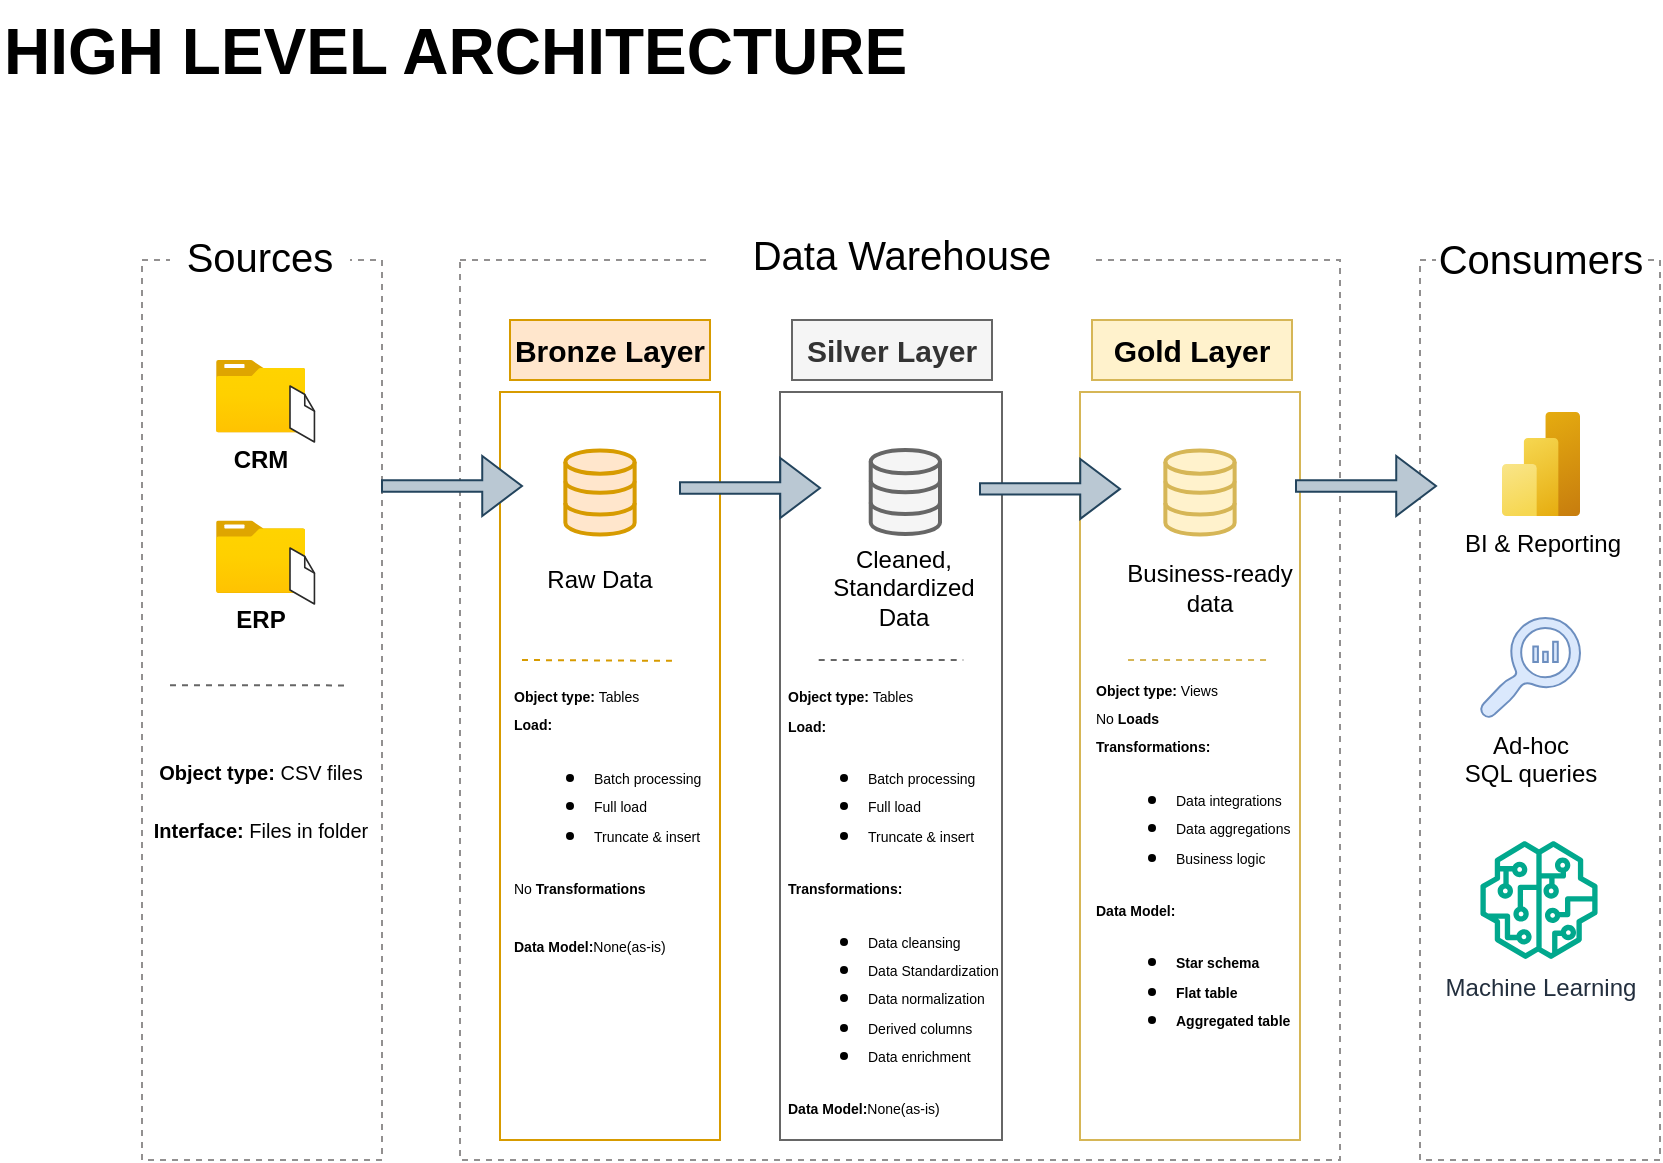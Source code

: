 <mxfile version="26.0.16">
  <diagram name="Page-1" id="kg9_m2ZucndE98V9B4C0">
    <mxGraphModel dx="1036" dy="606" grid="1" gridSize="10" guides="1" tooltips="1" connect="1" arrows="1" fold="1" page="1" pageScale="1" pageWidth="1100" pageHeight="850" background="none" math="0" shadow="0">
      <root>
        <mxCell id="0" />
        <mxCell id="1" parent="0" />
        <mxCell id="bK5a6I1kguq4UI7DGdYM-30" value="&lt;h1 style=&quot;margin-top: 0px;&quot;&gt;&lt;font&gt;HIGH LEVEL ARCHITECTURE&lt;/font&gt;&lt;/h1&gt;" style="text;html=1;whiteSpace=wrap;overflow=hidden;rounded=0;fontStyle=0;fontSize=16;" parent="1" vertex="1">
          <mxGeometry x="10" y="20" width="470" height="50" as="geometry" />
        </mxCell>
        <mxCell id="bK5a6I1kguq4UI7DGdYM-31" value="" style="rounded=0;whiteSpace=wrap;html=1;fillColor=none;dashed=1;strokeColor=light-dark(#929090, #ededed);" parent="1" vertex="1">
          <mxGeometry x="81" y="150" width="120" height="450" as="geometry" />
        </mxCell>
        <mxCell id="bK5a6I1kguq4UI7DGdYM-32" value="Sources" style="rounded=0;whiteSpace=wrap;html=1;fillColor=default;fontSize=20;strokeColor=none;" parent="1" vertex="1">
          <mxGeometry x="95" y="133" width="90" height="30" as="geometry" />
        </mxCell>
        <mxCell id="bK5a6I1kguq4UI7DGdYM-33" value="" style="rounded=0;whiteSpace=wrap;html=1;fillColor=none;dashed=1;strokeColor=light-dark(#929090, #ededed);" parent="1" vertex="1">
          <mxGeometry x="240" y="150" width="440" height="450" as="geometry" />
        </mxCell>
        <mxCell id="bK5a6I1kguq4UI7DGdYM-34" value="Data Warehouse" style="rounded=0;whiteSpace=wrap;html=1;fillColor=default;fontSize=20;strokeColor=none;" parent="1" vertex="1">
          <mxGeometry x="366" y="133" width="190" height="27" as="geometry" />
        </mxCell>
        <mxCell id="bK5a6I1kguq4UI7DGdYM-35" value="" style="rounded=0;whiteSpace=wrap;html=1;fillColor=none;dashed=1;strokeColor=light-dark(#929090, #ededed);" parent="1" vertex="1">
          <mxGeometry x="720" y="150" width="120" height="450" as="geometry" />
        </mxCell>
        <mxCell id="bK5a6I1kguq4UI7DGdYM-36" value="Consumers" style="rounded=0;whiteSpace=wrap;html=1;fillColor=default;fontSize=20;strokeColor=none;" parent="1" vertex="1">
          <mxGeometry x="728" y="140" width="105" height="17" as="geometry" />
        </mxCell>
        <mxCell id="bK5a6I1kguq4UI7DGdYM-37" value="&lt;font style=&quot;font-size: 15px;&quot;&gt;&lt;b&gt;Bronze Layer&lt;/b&gt;&lt;/font&gt;" style="rounded=0;whiteSpace=wrap;html=1;fillColor=#ffe6cc;strokeColor=#d79b00;" parent="1" vertex="1">
          <mxGeometry x="265" y="180" width="100" height="30" as="geometry" />
        </mxCell>
        <mxCell id="bK5a6I1kguq4UI7DGdYM-38" value="" style="rounded=0;whiteSpace=wrap;html=1;fillColor=none;strokeColor=#d79b00;" parent="1" vertex="1">
          <mxGeometry x="260" y="216" width="110" height="374" as="geometry" />
        </mxCell>
        <mxCell id="bK5a6I1kguq4UI7DGdYM-39" value="&lt;font style=&quot;font-size: 15px;&quot;&gt;&lt;b&gt;Silver Layer&lt;/b&gt;&lt;/font&gt;" style="rounded=0;whiteSpace=wrap;html=1;fillColor=#f5f5f5;strokeColor=#666666;fontColor=#333333;" parent="1" vertex="1">
          <mxGeometry x="406" y="180" width="100" height="30" as="geometry" />
        </mxCell>
        <mxCell id="bK5a6I1kguq4UI7DGdYM-40" value="" style="rounded=0;whiteSpace=wrap;html=1;fillColor=none;strokeColor=#666666;fontColor=#333333;" parent="1" vertex="1">
          <mxGeometry x="400" y="216" width="111" height="374" as="geometry" />
        </mxCell>
        <mxCell id="bK5a6I1kguq4UI7DGdYM-41" value="&lt;font style=&quot;font-size: 15px;&quot;&gt;&lt;b&gt;Gold Layer&lt;/b&gt;&lt;/font&gt;" style="rounded=0;whiteSpace=wrap;html=1;fillColor=#fff2cc;strokeColor=#d6b656;" parent="1" vertex="1">
          <mxGeometry x="556" y="180" width="100" height="30" as="geometry" />
        </mxCell>
        <mxCell id="bK5a6I1kguq4UI7DGdYM-42" value="" style="rounded=0;whiteSpace=wrap;html=1;fillColor=none;strokeColor=#d6b656;" parent="1" vertex="1">
          <mxGeometry x="550" y="216" width="110" height="374" as="geometry" />
        </mxCell>
        <mxCell id="bK5a6I1kguq4UI7DGdYM-43" value="&lt;b&gt;CRM&lt;/b&gt;" style="image;aspect=fixed;html=1;points=[];align=center;fontSize=12;image=img/lib/azure2/general/Folder_Blank.svg;" parent="1" vertex="1">
          <mxGeometry x="118" y="200" width="44.64" height="36.23" as="geometry" />
        </mxCell>
        <mxCell id="bK5a6I1kguq4UI7DGdYM-44" value="" style="verticalLabelPosition=bottom;html=1;verticalAlign=top;strokeWidth=1;align=center;outlineConnect=0;dashed=0;outlineConnect=0;shape=mxgraph.aws3d.file;aspect=fixed;strokeColor=#292929;" parent="1" vertex="1">
          <mxGeometry x="155" y="213" width="12.22" height="28" as="geometry" />
        </mxCell>
        <mxCell id="bK5a6I1kguq4UI7DGdYM-45" value="&lt;b&gt;ERP&lt;/b&gt;" style="image;aspect=fixed;html=1;points=[];align=center;fontSize=12;image=img/lib/azure2/general/Folder_Blank.svg;" parent="1" vertex="1">
          <mxGeometry x="118" y="280.23" width="44.64" height="36.23" as="geometry" />
        </mxCell>
        <mxCell id="bK5a6I1kguq4UI7DGdYM-47" value="" style="verticalLabelPosition=bottom;html=1;verticalAlign=top;strokeWidth=1;align=center;outlineConnect=0;dashed=0;outlineConnect=0;shape=mxgraph.aws3d.file;aspect=fixed;strokeColor=#292929;" parent="1" vertex="1">
          <mxGeometry x="155" y="294" width="12.22" height="28" as="geometry" />
        </mxCell>
        <mxCell id="bK5a6I1kguq4UI7DGdYM-48" value="" style="endArrow=none;html=1;rounded=0;entryX=0.833;entryY=0.676;entryDx=0;entryDy=0;entryPerimeter=0;fillColor=#f5f5f5;strokeColor=#666666;dashed=1;" parent="1" edge="1">
          <mxGeometry width="50" height="50" relative="1" as="geometry">
            <mxPoint x="95" y="362.58" as="sourcePoint" />
            <mxPoint x="184.96" y="362.7" as="targetPoint" />
          </mxGeometry>
        </mxCell>
        <mxCell id="bK5a6I1kguq4UI7DGdYM-50" value="&lt;font style=&quot;font-size: 10px;&quot;&gt;&lt;b style=&quot;&quot;&gt;Object type: &lt;/b&gt;CSV files&lt;/font&gt;&lt;div&gt;&lt;font style=&quot;font-size: 10px;&quot;&gt;&lt;br&gt;&lt;b style=&quot;&quot;&gt;Interface:&lt;/b&gt;&amp;nbsp;Files in folder&lt;/font&gt;&lt;/div&gt;" style="text;html=1;align=center;verticalAlign=middle;whiteSpace=wrap;rounded=0;" parent="1" vertex="1">
          <mxGeometry x="72.5" y="405" width="135" height="30" as="geometry" />
        </mxCell>
        <mxCell id="bK5a6I1kguq4UI7DGdYM-51" value="" style="html=1;verticalLabelPosition=bottom;align=center;labelBackgroundColor=#ffffff;verticalAlign=top;strokeWidth=2;strokeColor=#d79b00;shadow=0;dashed=0;shape=mxgraph.ios7.icons.data;fillColor=#ffe6cc;" parent="1" vertex="1">
          <mxGeometry x="292.68" y="245.23" width="34.64" height="42" as="geometry" />
        </mxCell>
        <mxCell id="bK5a6I1kguq4UI7DGdYM-52" value="" style="html=1;verticalLabelPosition=bottom;align=center;labelBackgroundColor=#ffffff;verticalAlign=top;strokeWidth=2;strokeColor=#666666;shadow=0;dashed=0;shape=mxgraph.ios7.icons.data;fillColor=#f5f5f5;fontColor=#333333;" parent="1" vertex="1">
          <mxGeometry x="445.36" y="245" width="34.64" height="42" as="geometry" />
        </mxCell>
        <mxCell id="bK5a6I1kguq4UI7DGdYM-53" value="" style="html=1;verticalLabelPosition=bottom;align=center;labelBackgroundColor=#ffffff;verticalAlign=top;strokeWidth=2;strokeColor=#d6b656;shadow=0;dashed=0;shape=mxgraph.ios7.icons.data;fillColor=#fff2cc;" parent="1" vertex="1">
          <mxGeometry x="592.68" y="245.23" width="34.64" height="42" as="geometry" />
        </mxCell>
        <mxCell id="bK5a6I1kguq4UI7DGdYM-54" value="" style="shape=singleArrow;whiteSpace=wrap;html=1;fillColor=#bac8d3;strokeColor=#23445d;arrowWidth=0.189;arrowSize=0.284;" parent="1" vertex="1">
          <mxGeometry x="201" y="248" width="70" height="30" as="geometry" />
        </mxCell>
        <mxCell id="bK5a6I1kguq4UI7DGdYM-55" value="" style="shape=singleArrow;whiteSpace=wrap;html=1;fillColor=#bac8d3;strokeColor=#23445d;arrowWidth=0.189;arrowSize=0.284;" parent="1" vertex="1">
          <mxGeometry x="350" y="249" width="70" height="30" as="geometry" />
        </mxCell>
        <mxCell id="bK5a6I1kguq4UI7DGdYM-56" value="" style="shape=singleArrow;whiteSpace=wrap;html=1;fillColor=#bac8d3;strokeColor=#23445d;arrowWidth=0.189;arrowSize=0.284;" parent="1" vertex="1">
          <mxGeometry x="500" y="249.46" width="70" height="30" as="geometry" />
        </mxCell>
        <mxCell id="bK5a6I1kguq4UI7DGdYM-57" value="" style="shape=singleArrow;whiteSpace=wrap;html=1;fillColor=#bac8d3;strokeColor=#23445d;arrowWidth=0.189;arrowSize=0.284;" parent="1" vertex="1">
          <mxGeometry x="658" y="248" width="70" height="30" as="geometry" />
        </mxCell>
        <mxCell id="bK5a6I1kguq4UI7DGdYM-58" value="Raw Data" style="text;html=1;align=center;verticalAlign=middle;whiteSpace=wrap;rounded=0;" parent="1" vertex="1">
          <mxGeometry x="270" y="295" width="80" height="30" as="geometry" />
        </mxCell>
        <mxCell id="bK5a6I1kguq4UI7DGdYM-60" value="Cleaned, Standardized Data" style="text;html=1;align=center;verticalAlign=middle;whiteSpace=wrap;rounded=0;" parent="1" vertex="1">
          <mxGeometry x="422" y="299" width="80" height="30" as="geometry" />
        </mxCell>
        <mxCell id="bK5a6I1kguq4UI7DGdYM-61" value="Business-ready data" style="text;html=1;align=center;verticalAlign=middle;whiteSpace=wrap;rounded=0;" parent="1" vertex="1">
          <mxGeometry x="570" y="299" width="90" height="30" as="geometry" />
        </mxCell>
        <mxCell id="bK5a6I1kguq4UI7DGdYM-62" value="" style="endArrow=none;html=1;rounded=0;fillColor=#ffe6cc;strokeColor=#d79b00;dashed=1;" parent="1" edge="1">
          <mxGeometry width="50" height="50" relative="1" as="geometry">
            <mxPoint x="271" y="350" as="sourcePoint" />
            <mxPoint x="345.98" y="350.42" as="targetPoint" />
          </mxGeometry>
        </mxCell>
        <mxCell id="bK5a6I1kguq4UI7DGdYM-63" value="" style="endArrow=none;html=1;rounded=0;fillColor=#f5f5f5;strokeColor=#666666;dashed=1;" parent="1" edge="1">
          <mxGeometry width="50" height="50" relative="1" as="geometry">
            <mxPoint x="419.35" y="350" as="sourcePoint" />
            <mxPoint x="491.65" y="350" as="targetPoint" />
          </mxGeometry>
        </mxCell>
        <mxCell id="bK5a6I1kguq4UI7DGdYM-64" value="" style="endArrow=none;html=1;rounded=0;fillColor=#fff2cc;strokeColor=#d6b656;dashed=1;" parent="1" edge="1">
          <mxGeometry width="50" height="50" relative="1" as="geometry">
            <mxPoint x="574.02" y="350" as="sourcePoint" />
            <mxPoint x="645.98" y="350" as="targetPoint" />
          </mxGeometry>
        </mxCell>
        <mxCell id="bK5a6I1kguq4UI7DGdYM-65" value="&lt;div style=&quot;&quot;&gt;&lt;font style=&quot;font-size: 7px;&quot;&gt;&lt;b style=&quot;&quot;&gt;Object type:&lt;/b&gt;&amp;nbsp;Tables&lt;/font&gt;&lt;/div&gt;&lt;div style=&quot;&quot;&gt;&lt;font style=&quot;font-size: 7px;&quot;&gt;&lt;b&gt;Load:&lt;/b&gt;&lt;/font&gt;&lt;/div&gt;&lt;div style=&quot;&quot;&gt;&lt;ul&gt;&lt;li&gt;&lt;font style=&quot;font-size: 7px;&quot;&gt;Batch processing&lt;/font&gt;&lt;/li&gt;&lt;li&gt;&lt;font style=&quot;font-size: 7px;&quot;&gt;Full load&lt;/font&gt;&lt;/li&gt;&lt;li&gt;&lt;font style=&quot;font-size: 7px;&quot;&gt;Truncate &amp;amp; insert&lt;/font&gt;&lt;/li&gt;&lt;/ul&gt;&lt;div&gt;&lt;font style=&quot;font-size: 7px;&quot;&gt;No &lt;b&gt;Transformations&lt;/b&gt;&lt;/font&gt;&lt;/div&gt;&lt;div&gt;&lt;font style=&quot;font-size: 7px;&quot;&gt;&lt;b&gt;&lt;br&gt;&lt;/b&gt;&lt;/font&gt;&lt;/div&gt;&lt;div&gt;&lt;font style=&quot;font-size: 7px;&quot;&gt;&lt;b style=&quot;&quot;&gt;Data Model:&lt;/b&gt;None(as-is)&lt;/font&gt;&lt;/div&gt;&lt;/div&gt;" style="text;html=1;align=left;verticalAlign=middle;whiteSpace=wrap;rounded=0;" parent="1" vertex="1">
          <mxGeometry x="265" y="351" width="100" height="155" as="geometry" />
        </mxCell>
        <mxCell id="bK5a6I1kguq4UI7DGdYM-66" value="&lt;div style=&quot;&quot;&gt;&lt;font style=&quot;font-size: 7px;&quot;&gt;&lt;b style=&quot;&quot;&gt;Object type:&lt;/b&gt;&amp;nbsp;Tables&lt;/font&gt;&lt;/div&gt;&lt;div style=&quot;&quot;&gt;&lt;font style=&quot;font-size: 7px;&quot;&gt;&lt;b&gt;Load:&lt;/b&gt;&lt;/font&gt;&lt;/div&gt;&lt;div style=&quot;&quot;&gt;&lt;ul&gt;&lt;li&gt;&lt;font style=&quot;font-size: 7px;&quot;&gt;Batch processing&lt;/font&gt;&lt;/li&gt;&lt;li&gt;&lt;font style=&quot;font-size: 7px;&quot;&gt;Full load&lt;/font&gt;&lt;/li&gt;&lt;li&gt;&lt;font style=&quot;font-size: 7px;&quot;&gt;Truncate &amp;amp; insert&lt;/font&gt;&lt;/li&gt;&lt;/ul&gt;&lt;div&gt;&lt;font style=&quot;font-size: 7px;&quot;&gt;&lt;b&gt;Transformations:&lt;/b&gt;&lt;/font&gt;&lt;/div&gt;&lt;div&gt;&lt;ul&gt;&lt;li&gt;&lt;font style=&quot;font-size: 7px;&quot;&gt;Data cleansing&lt;/font&gt;&lt;/li&gt;&lt;li&gt;&lt;font style=&quot;font-size: 7px;&quot;&gt;Data Standardization&lt;/font&gt;&lt;/li&gt;&lt;li&gt;&lt;font style=&quot;font-size: 7px;&quot;&gt;Data normalization&lt;/font&gt;&lt;/li&gt;&lt;li&gt;&lt;font style=&quot;font-size: 7px;&quot;&gt;Derived columns&lt;/font&gt;&lt;/li&gt;&lt;li&gt;&lt;font style=&quot;font-size: 7px;&quot;&gt;Data enrichment&lt;/font&gt;&lt;/li&gt;&lt;/ul&gt;&lt;/div&gt;&lt;div&gt;&lt;font style=&quot;font-size: 7px;&quot;&gt;&lt;b style=&quot;&quot;&gt;Data Model:&lt;/b&gt;None(as-is)&lt;/font&gt;&lt;/div&gt;&lt;/div&gt;" style="text;html=1;align=left;verticalAlign=middle;whiteSpace=wrap;rounded=0;" parent="1" vertex="1">
          <mxGeometry x="401.84" y="350" width="128.16" height="240" as="geometry" />
        </mxCell>
        <mxCell id="bK5a6I1kguq4UI7DGdYM-67" value="&lt;div style=&quot;&quot;&gt;&lt;font style=&quot;font-size: 7px;&quot;&gt;&lt;b style=&quot;&quot;&gt;Object type:&lt;/b&gt;&amp;nbsp;Views&lt;/font&gt;&lt;/div&gt;&lt;div style=&quot;&quot;&gt;&lt;font style=&quot;font-size: 7px;&quot;&gt;No&lt;b&gt; Loads&lt;/b&gt;&lt;/font&gt;&lt;/div&gt;&lt;div style=&quot;&quot;&gt;&lt;div&gt;&lt;font style=&quot;font-size: 7px;&quot;&gt;&lt;b&gt;Transformations:&lt;/b&gt;&lt;/font&gt;&lt;/div&gt;&lt;div&gt;&lt;ul&gt;&lt;li&gt;&lt;font style=&quot;font-size: 7px;&quot;&gt;Data integrations&lt;/font&gt;&lt;/li&gt;&lt;li&gt;&lt;font style=&quot;font-size: 7px;&quot;&gt;Data aggregations&lt;/font&gt;&lt;/li&gt;&lt;li&gt;&lt;font style=&quot;font-size: 7px;&quot;&gt;Business logic&lt;/font&gt;&lt;/li&gt;&lt;/ul&gt;&lt;/div&gt;&lt;div&gt;&lt;font style=&quot;font-size: 7px;&quot;&gt;&lt;b style=&quot;&quot;&gt;Data Model:&lt;/b&gt;&lt;/font&gt;&lt;/div&gt;&lt;div&gt;&lt;ul&gt;&lt;li&gt;&lt;font style=&quot;font-size: 7px;&quot;&gt;&lt;b style=&quot;&quot;&gt;Star schema&lt;/b&gt;&lt;/font&gt;&lt;/li&gt;&lt;li&gt;&lt;font style=&quot;font-size: 7px;&quot;&gt;&lt;b style=&quot;&quot;&gt;Flat table&lt;/b&gt;&lt;/font&gt;&lt;/li&gt;&lt;li&gt;&lt;font style=&quot;font-size: 7px;&quot;&gt;&lt;b style=&quot;&quot;&gt;Aggregated table&lt;/b&gt;&lt;/font&gt;&lt;/li&gt;&lt;/ul&gt;&lt;/div&gt;&lt;/div&gt;" style="text;html=1;align=left;verticalAlign=middle;whiteSpace=wrap;rounded=0;" parent="1" vertex="1">
          <mxGeometry x="556" y="343" width="104" height="217" as="geometry" />
        </mxCell>
        <mxCell id="bK5a6I1kguq4UI7DGdYM-68" value="BI &amp;amp; Reporting" style="image;aspect=fixed;html=1;points=[];align=center;fontSize=12;image=img/lib/azure2/analytics/Power_BI_Embedded.svg;" parent="1" vertex="1">
          <mxGeometry x="761" y="226" width="39" height="52" as="geometry" />
        </mxCell>
        <mxCell id="bK5a6I1kguq4UI7DGdYM-69" value="Ad-hoc&lt;div&gt;SQL queries&lt;/div&gt;" style="sketch=0;pointerEvents=1;shadow=0;dashed=0;html=1;strokeColor=#6c8ebf;labelPosition=center;verticalLabelPosition=bottom;verticalAlign=top;align=center;fillColor=#dae8fc;shape=mxgraph.mscae.oms.log_search;rotation=0;" parent="1" vertex="1">
          <mxGeometry x="750" y="329" width="50" height="50" as="geometry" />
        </mxCell>
        <mxCell id="bK5a6I1kguq4UI7DGdYM-70" value="Machine Learning" style="sketch=0;outlineConnect=0;fontColor=#232F3E;gradientColor=none;fillColor=#01A88D;strokeColor=none;dashed=0;verticalLabelPosition=bottom;verticalAlign=top;align=center;html=1;fontSize=12;fontStyle=0;aspect=fixed;pointerEvents=1;shape=mxgraph.aws4.sagemaker_model;" parent="1" vertex="1">
          <mxGeometry x="750" y="440.5" width="59" height="59" as="geometry" />
        </mxCell>
      </root>
    </mxGraphModel>
  </diagram>
</mxfile>
